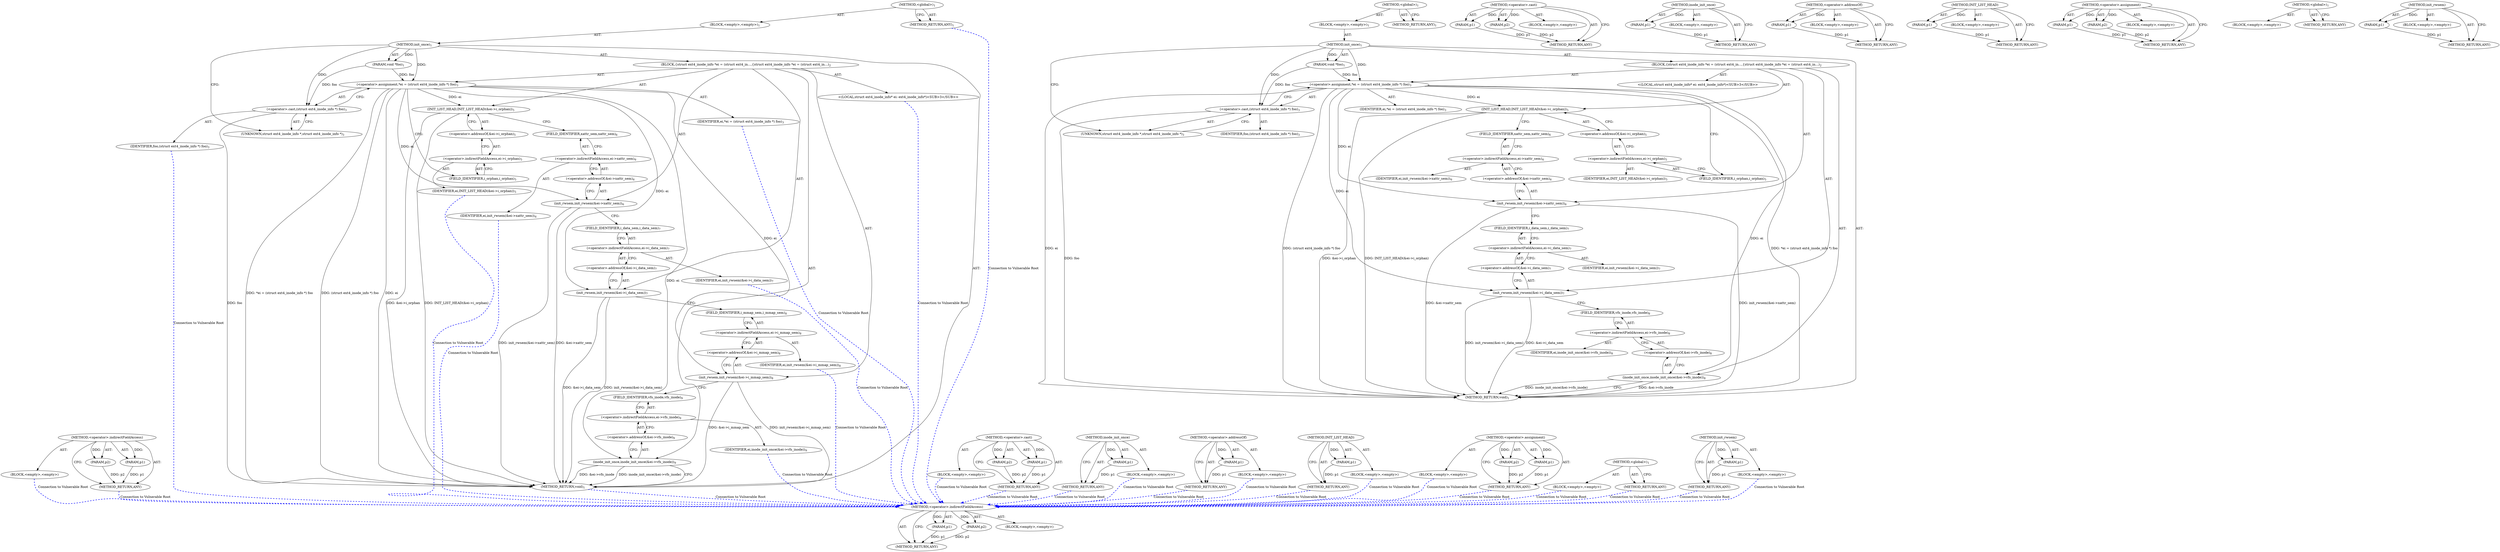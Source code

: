 digraph "init_rwsem" {
vulnerable_74 [label=<(METHOD,&lt;operator&gt;.indirectFieldAccess)>];
vulnerable_75 [label=<(PARAM,p1)>];
vulnerable_76 [label=<(PARAM,p2)>];
vulnerable_77 [label=<(BLOCK,&lt;empty&gt;,&lt;empty&gt;)>];
vulnerable_78 [label=<(METHOD_RETURN,ANY)>];
vulnerable_6 [label=<(METHOD,&lt;global&gt;)<SUB>1</SUB>>];
vulnerable_7 [label=<(BLOCK,&lt;empty&gt;,&lt;empty&gt;)<SUB>1</SUB>>];
vulnerable_8 [label=<(METHOD,init_once)<SUB>1</SUB>>];
vulnerable_9 [label=<(PARAM,void *foo)<SUB>1</SUB>>];
vulnerable_10 [label=<(BLOCK,{
	struct ext4_inode_info *ei = (struct ext4_in...,{
	struct ext4_inode_info *ei = (struct ext4_in...)<SUB>2</SUB>>];
vulnerable_11 [label="<(LOCAL,struct ext4_inode_info* ei: ext4_inode_info*)<SUB>3</SUB>>"];
vulnerable_12 [label=<(&lt;operator&gt;.assignment,*ei = (struct ext4_inode_info *) foo)<SUB>3</SUB>>];
vulnerable_13 [label=<(IDENTIFIER,ei,*ei = (struct ext4_inode_info *) foo)<SUB>3</SUB>>];
vulnerable_14 [label=<(&lt;operator&gt;.cast,(struct ext4_inode_info *) foo)<SUB>3</SUB>>];
vulnerable_15 [label=<(UNKNOWN,struct ext4_inode_info *,struct ext4_inode_info *)<SUB>3</SUB>>];
vulnerable_16 [label=<(IDENTIFIER,foo,(struct ext4_inode_info *) foo)<SUB>3</SUB>>];
vulnerable_17 [label=<(INIT_LIST_HEAD,INIT_LIST_HEAD(&amp;ei-&gt;i_orphan))<SUB>5</SUB>>];
vulnerable_18 [label=<(&lt;operator&gt;.addressOf,&amp;ei-&gt;i_orphan)<SUB>5</SUB>>];
vulnerable_19 [label=<(&lt;operator&gt;.indirectFieldAccess,ei-&gt;i_orphan)<SUB>5</SUB>>];
vulnerable_20 [label=<(IDENTIFIER,ei,INIT_LIST_HEAD(&amp;ei-&gt;i_orphan))<SUB>5</SUB>>];
vulnerable_21 [label=<(FIELD_IDENTIFIER,i_orphan,i_orphan)<SUB>5</SUB>>];
vulnerable_22 [label=<(init_rwsem,init_rwsem(&amp;ei-&gt;xattr_sem))<SUB>6</SUB>>];
vulnerable_23 [label=<(&lt;operator&gt;.addressOf,&amp;ei-&gt;xattr_sem)<SUB>6</SUB>>];
vulnerable_24 [label=<(&lt;operator&gt;.indirectFieldAccess,ei-&gt;xattr_sem)<SUB>6</SUB>>];
vulnerable_25 [label=<(IDENTIFIER,ei,init_rwsem(&amp;ei-&gt;xattr_sem))<SUB>6</SUB>>];
vulnerable_26 [label=<(FIELD_IDENTIFIER,xattr_sem,xattr_sem)<SUB>6</SUB>>];
vulnerable_27 [label=<(init_rwsem,init_rwsem(&amp;ei-&gt;i_data_sem))<SUB>7</SUB>>];
vulnerable_28 [label=<(&lt;operator&gt;.addressOf,&amp;ei-&gt;i_data_sem)<SUB>7</SUB>>];
vulnerable_29 [label=<(&lt;operator&gt;.indirectFieldAccess,ei-&gt;i_data_sem)<SUB>7</SUB>>];
vulnerable_30 [label=<(IDENTIFIER,ei,init_rwsem(&amp;ei-&gt;i_data_sem))<SUB>7</SUB>>];
vulnerable_31 [label=<(FIELD_IDENTIFIER,i_data_sem,i_data_sem)<SUB>7</SUB>>];
vulnerable_32 [label=<(inode_init_once,inode_init_once(&amp;ei-&gt;vfs_inode))<SUB>8</SUB>>];
vulnerable_33 [label=<(&lt;operator&gt;.addressOf,&amp;ei-&gt;vfs_inode)<SUB>8</SUB>>];
vulnerable_34 [label=<(&lt;operator&gt;.indirectFieldAccess,ei-&gt;vfs_inode)<SUB>8</SUB>>];
vulnerable_35 [label=<(IDENTIFIER,ei,inode_init_once(&amp;ei-&gt;vfs_inode))<SUB>8</SUB>>];
vulnerable_36 [label=<(FIELD_IDENTIFIER,vfs_inode,vfs_inode)<SUB>8</SUB>>];
vulnerable_37 [label=<(METHOD_RETURN,void)<SUB>1</SUB>>];
vulnerable_39 [label=<(METHOD_RETURN,ANY)<SUB>1</SUB>>];
vulnerable_61 [label=<(METHOD,&lt;operator&gt;.cast)>];
vulnerable_62 [label=<(PARAM,p1)>];
vulnerable_63 [label=<(PARAM,p2)>];
vulnerable_64 [label=<(BLOCK,&lt;empty&gt;,&lt;empty&gt;)>];
vulnerable_65 [label=<(METHOD_RETURN,ANY)>];
vulnerable_83 [label=<(METHOD,inode_init_once)>];
vulnerable_84 [label=<(PARAM,p1)>];
vulnerable_85 [label=<(BLOCK,&lt;empty&gt;,&lt;empty&gt;)>];
vulnerable_86 [label=<(METHOD_RETURN,ANY)>];
vulnerable_70 [label=<(METHOD,&lt;operator&gt;.addressOf)>];
vulnerable_71 [label=<(PARAM,p1)>];
vulnerable_72 [label=<(BLOCK,&lt;empty&gt;,&lt;empty&gt;)>];
vulnerable_73 [label=<(METHOD_RETURN,ANY)>];
vulnerable_66 [label=<(METHOD,INIT_LIST_HEAD)>];
vulnerable_67 [label=<(PARAM,p1)>];
vulnerable_68 [label=<(BLOCK,&lt;empty&gt;,&lt;empty&gt;)>];
vulnerable_69 [label=<(METHOD_RETURN,ANY)>];
vulnerable_56 [label=<(METHOD,&lt;operator&gt;.assignment)>];
vulnerable_57 [label=<(PARAM,p1)>];
vulnerable_58 [label=<(PARAM,p2)>];
vulnerable_59 [label=<(BLOCK,&lt;empty&gt;,&lt;empty&gt;)>];
vulnerable_60 [label=<(METHOD_RETURN,ANY)>];
vulnerable_50 [label=<(METHOD,&lt;global&gt;)<SUB>1</SUB>>];
vulnerable_51 [label=<(BLOCK,&lt;empty&gt;,&lt;empty&gt;)>];
vulnerable_52 [label=<(METHOD_RETURN,ANY)>];
vulnerable_79 [label=<(METHOD,init_rwsem)>];
vulnerable_80 [label=<(PARAM,p1)>];
vulnerable_81 [label=<(BLOCK,&lt;empty&gt;,&lt;empty&gt;)>];
vulnerable_82 [label=<(METHOD_RETURN,ANY)>];
fixed_79 [label=<(METHOD,&lt;operator&gt;.indirectFieldAccess)>];
fixed_80 [label=<(PARAM,p1)>];
fixed_81 [label=<(PARAM,p2)>];
fixed_82 [label=<(BLOCK,&lt;empty&gt;,&lt;empty&gt;)>];
fixed_83 [label=<(METHOD_RETURN,ANY)>];
fixed_6 [label=<(METHOD,&lt;global&gt;)<SUB>1</SUB>>];
fixed_7 [label=<(BLOCK,&lt;empty&gt;,&lt;empty&gt;)<SUB>1</SUB>>];
fixed_8 [label=<(METHOD,init_once)<SUB>1</SUB>>];
fixed_9 [label=<(PARAM,void *foo)<SUB>1</SUB>>];
fixed_10 [label=<(BLOCK,{
	struct ext4_inode_info *ei = (struct ext4_in...,{
	struct ext4_inode_info *ei = (struct ext4_in...)<SUB>2</SUB>>];
fixed_11 [label="<(LOCAL,struct ext4_inode_info* ei: ext4_inode_info*)<SUB>3</SUB>>"];
fixed_12 [label=<(&lt;operator&gt;.assignment,*ei = (struct ext4_inode_info *) foo)<SUB>3</SUB>>];
fixed_13 [label=<(IDENTIFIER,ei,*ei = (struct ext4_inode_info *) foo)<SUB>3</SUB>>];
fixed_14 [label=<(&lt;operator&gt;.cast,(struct ext4_inode_info *) foo)<SUB>3</SUB>>];
fixed_15 [label=<(UNKNOWN,struct ext4_inode_info *,struct ext4_inode_info *)<SUB>3</SUB>>];
fixed_16 [label=<(IDENTIFIER,foo,(struct ext4_inode_info *) foo)<SUB>3</SUB>>];
fixed_17 [label=<(INIT_LIST_HEAD,INIT_LIST_HEAD(&amp;ei-&gt;i_orphan))<SUB>5</SUB>>];
fixed_18 [label=<(&lt;operator&gt;.addressOf,&amp;ei-&gt;i_orphan)<SUB>5</SUB>>];
fixed_19 [label=<(&lt;operator&gt;.indirectFieldAccess,ei-&gt;i_orphan)<SUB>5</SUB>>];
fixed_20 [label=<(IDENTIFIER,ei,INIT_LIST_HEAD(&amp;ei-&gt;i_orphan))<SUB>5</SUB>>];
fixed_21 [label=<(FIELD_IDENTIFIER,i_orphan,i_orphan)<SUB>5</SUB>>];
fixed_22 [label=<(init_rwsem,init_rwsem(&amp;ei-&gt;xattr_sem))<SUB>6</SUB>>];
fixed_23 [label=<(&lt;operator&gt;.addressOf,&amp;ei-&gt;xattr_sem)<SUB>6</SUB>>];
fixed_24 [label=<(&lt;operator&gt;.indirectFieldAccess,ei-&gt;xattr_sem)<SUB>6</SUB>>];
fixed_25 [label=<(IDENTIFIER,ei,init_rwsem(&amp;ei-&gt;xattr_sem))<SUB>6</SUB>>];
fixed_26 [label=<(FIELD_IDENTIFIER,xattr_sem,xattr_sem)<SUB>6</SUB>>];
fixed_27 [label=<(init_rwsem,init_rwsem(&amp;ei-&gt;i_data_sem))<SUB>7</SUB>>];
fixed_28 [label=<(&lt;operator&gt;.addressOf,&amp;ei-&gt;i_data_sem)<SUB>7</SUB>>];
fixed_29 [label=<(&lt;operator&gt;.indirectFieldAccess,ei-&gt;i_data_sem)<SUB>7</SUB>>];
fixed_30 [label=<(IDENTIFIER,ei,init_rwsem(&amp;ei-&gt;i_data_sem))<SUB>7</SUB>>];
fixed_31 [label=<(FIELD_IDENTIFIER,i_data_sem,i_data_sem)<SUB>7</SUB>>];
fixed_32 [label=<(init_rwsem,init_rwsem(&amp;ei-&gt;i_mmap_sem))<SUB>8</SUB>>];
fixed_33 [label=<(&lt;operator&gt;.addressOf,&amp;ei-&gt;i_mmap_sem)<SUB>8</SUB>>];
fixed_34 [label=<(&lt;operator&gt;.indirectFieldAccess,ei-&gt;i_mmap_sem)<SUB>8</SUB>>];
fixed_35 [label=<(IDENTIFIER,ei,init_rwsem(&amp;ei-&gt;i_mmap_sem))<SUB>8</SUB>>];
fixed_36 [label=<(FIELD_IDENTIFIER,i_mmap_sem,i_mmap_sem)<SUB>8</SUB>>];
fixed_37 [label=<(inode_init_once,inode_init_once(&amp;ei-&gt;vfs_inode))<SUB>9</SUB>>];
fixed_38 [label=<(&lt;operator&gt;.addressOf,&amp;ei-&gt;vfs_inode)<SUB>9</SUB>>];
fixed_39 [label=<(&lt;operator&gt;.indirectFieldAccess,ei-&gt;vfs_inode)<SUB>9</SUB>>];
fixed_40 [label=<(IDENTIFIER,ei,inode_init_once(&amp;ei-&gt;vfs_inode))<SUB>9</SUB>>];
fixed_41 [label=<(FIELD_IDENTIFIER,vfs_inode,vfs_inode)<SUB>9</SUB>>];
fixed_42 [label=<(METHOD_RETURN,void)<SUB>1</SUB>>];
fixed_44 [label=<(METHOD_RETURN,ANY)<SUB>1</SUB>>];
fixed_66 [label=<(METHOD,&lt;operator&gt;.cast)>];
fixed_67 [label=<(PARAM,p1)>];
fixed_68 [label=<(PARAM,p2)>];
fixed_69 [label=<(BLOCK,&lt;empty&gt;,&lt;empty&gt;)>];
fixed_70 [label=<(METHOD_RETURN,ANY)>];
fixed_88 [label=<(METHOD,inode_init_once)>];
fixed_89 [label=<(PARAM,p1)>];
fixed_90 [label=<(BLOCK,&lt;empty&gt;,&lt;empty&gt;)>];
fixed_91 [label=<(METHOD_RETURN,ANY)>];
fixed_75 [label=<(METHOD,&lt;operator&gt;.addressOf)>];
fixed_76 [label=<(PARAM,p1)>];
fixed_77 [label=<(BLOCK,&lt;empty&gt;,&lt;empty&gt;)>];
fixed_78 [label=<(METHOD_RETURN,ANY)>];
fixed_71 [label=<(METHOD,INIT_LIST_HEAD)>];
fixed_72 [label=<(PARAM,p1)>];
fixed_73 [label=<(BLOCK,&lt;empty&gt;,&lt;empty&gt;)>];
fixed_74 [label=<(METHOD_RETURN,ANY)>];
fixed_61 [label=<(METHOD,&lt;operator&gt;.assignment)>];
fixed_62 [label=<(PARAM,p1)>];
fixed_63 [label=<(PARAM,p2)>];
fixed_64 [label=<(BLOCK,&lt;empty&gt;,&lt;empty&gt;)>];
fixed_65 [label=<(METHOD_RETURN,ANY)>];
fixed_55 [label=<(METHOD,&lt;global&gt;)<SUB>1</SUB>>];
fixed_56 [label=<(BLOCK,&lt;empty&gt;,&lt;empty&gt;)>];
fixed_57 [label=<(METHOD_RETURN,ANY)>];
fixed_84 [label=<(METHOD,init_rwsem)>];
fixed_85 [label=<(PARAM,p1)>];
fixed_86 [label=<(BLOCK,&lt;empty&gt;,&lt;empty&gt;)>];
fixed_87 [label=<(METHOD_RETURN,ANY)>];
vulnerable_74 -> vulnerable_75  [key=0, label="AST: "];
vulnerable_74 -> vulnerable_75  [key=1, label="DDG: "];
vulnerable_74 -> vulnerable_77  [key=0, label="AST: "];
vulnerable_74 -> vulnerable_76  [key=0, label="AST: "];
vulnerable_74 -> vulnerable_76  [key=1, label="DDG: "];
vulnerable_74 -> vulnerable_78  [key=0, label="AST: "];
vulnerable_74 -> vulnerable_78  [key=1, label="CFG: "];
vulnerable_75 -> vulnerable_78  [key=0, label="DDG: p1"];
vulnerable_76 -> vulnerable_78  [key=0, label="DDG: p2"];
vulnerable_6 -> vulnerable_7  [key=0, label="AST: "];
vulnerable_6 -> vulnerable_39  [key=0, label="AST: "];
vulnerable_6 -> vulnerable_39  [key=1, label="CFG: "];
vulnerable_7 -> vulnerable_8  [key=0, label="AST: "];
vulnerable_8 -> vulnerable_9  [key=0, label="AST: "];
vulnerable_8 -> vulnerable_9  [key=1, label="DDG: "];
vulnerable_8 -> vulnerable_10  [key=0, label="AST: "];
vulnerable_8 -> vulnerable_37  [key=0, label="AST: "];
vulnerable_8 -> vulnerable_15  [key=0, label="CFG: "];
vulnerable_8 -> vulnerable_12  [key=0, label="DDG: "];
vulnerable_8 -> vulnerable_14  [key=0, label="DDG: "];
vulnerable_9 -> vulnerable_12  [key=0, label="DDG: foo"];
vulnerable_9 -> vulnerable_14  [key=0, label="DDG: foo"];
vulnerable_10 -> vulnerable_11  [key=0, label="AST: "];
vulnerable_10 -> vulnerable_12  [key=0, label="AST: "];
vulnerable_10 -> vulnerable_17  [key=0, label="AST: "];
vulnerable_10 -> vulnerable_22  [key=0, label="AST: "];
vulnerable_10 -> vulnerable_27  [key=0, label="AST: "];
vulnerable_10 -> vulnerable_32  [key=0, label="AST: "];
vulnerable_12 -> vulnerable_13  [key=0, label="AST: "];
vulnerable_12 -> vulnerable_14  [key=0, label="AST: "];
vulnerable_12 -> vulnerable_21  [key=0, label="CFG: "];
vulnerable_12 -> vulnerable_37  [key=0, label="DDG: ei"];
vulnerable_12 -> vulnerable_37  [key=1, label="DDG: (struct ext4_inode_info *) foo"];
vulnerable_12 -> vulnerable_37  [key=2, label="DDG: *ei = (struct ext4_inode_info *) foo"];
vulnerable_12 -> vulnerable_17  [key=0, label="DDG: ei"];
vulnerable_12 -> vulnerable_22  [key=0, label="DDG: ei"];
vulnerable_12 -> vulnerable_27  [key=0, label="DDG: ei"];
vulnerable_12 -> vulnerable_32  [key=0, label="DDG: ei"];
vulnerable_14 -> vulnerable_15  [key=0, label="AST: "];
vulnerable_14 -> vulnerable_16  [key=0, label="AST: "];
vulnerable_14 -> vulnerable_12  [key=0, label="CFG: "];
vulnerable_14 -> vulnerable_37  [key=0, label="DDG: foo"];
vulnerable_15 -> vulnerable_14  [key=0, label="CFG: "];
vulnerable_17 -> vulnerable_18  [key=0, label="AST: "];
vulnerable_17 -> vulnerable_26  [key=0, label="CFG: "];
vulnerable_17 -> vulnerable_37  [key=0, label="DDG: &amp;ei-&gt;i_orphan"];
vulnerable_17 -> vulnerable_37  [key=1, label="DDG: INIT_LIST_HEAD(&amp;ei-&gt;i_orphan)"];
vulnerable_18 -> vulnerable_19  [key=0, label="AST: "];
vulnerable_18 -> vulnerable_17  [key=0, label="CFG: "];
vulnerable_19 -> vulnerable_20  [key=0, label="AST: "];
vulnerable_19 -> vulnerable_21  [key=0, label="AST: "];
vulnerable_19 -> vulnerable_18  [key=0, label="CFG: "];
vulnerable_21 -> vulnerable_19  [key=0, label="CFG: "];
vulnerable_22 -> vulnerable_23  [key=0, label="AST: "];
vulnerable_22 -> vulnerable_31  [key=0, label="CFG: "];
vulnerable_22 -> vulnerable_37  [key=0, label="DDG: &amp;ei-&gt;xattr_sem"];
vulnerable_22 -> vulnerable_37  [key=1, label="DDG: init_rwsem(&amp;ei-&gt;xattr_sem)"];
vulnerable_23 -> vulnerable_24  [key=0, label="AST: "];
vulnerable_23 -> vulnerable_22  [key=0, label="CFG: "];
vulnerable_24 -> vulnerable_25  [key=0, label="AST: "];
vulnerable_24 -> vulnerable_26  [key=0, label="AST: "];
vulnerable_24 -> vulnerable_23  [key=0, label="CFG: "];
vulnerable_26 -> vulnerable_24  [key=0, label="CFG: "];
vulnerable_27 -> vulnerable_28  [key=0, label="AST: "];
vulnerable_27 -> vulnerable_36  [key=0, label="CFG: "];
vulnerable_27 -> vulnerable_37  [key=0, label="DDG: &amp;ei-&gt;i_data_sem"];
vulnerable_27 -> vulnerable_37  [key=1, label="DDG: init_rwsem(&amp;ei-&gt;i_data_sem)"];
vulnerable_28 -> vulnerable_29  [key=0, label="AST: "];
vulnerable_28 -> vulnerable_27  [key=0, label="CFG: "];
vulnerable_29 -> vulnerable_30  [key=0, label="AST: "];
vulnerable_29 -> vulnerable_31  [key=0, label="AST: "];
vulnerable_29 -> vulnerable_28  [key=0, label="CFG: "];
vulnerable_31 -> vulnerable_29  [key=0, label="CFG: "];
vulnerable_32 -> vulnerable_33  [key=0, label="AST: "];
vulnerable_32 -> vulnerable_37  [key=0, label="CFG: "];
vulnerable_32 -> vulnerable_37  [key=1, label="DDG: &amp;ei-&gt;vfs_inode"];
vulnerable_32 -> vulnerable_37  [key=2, label="DDG: inode_init_once(&amp;ei-&gt;vfs_inode)"];
vulnerable_33 -> vulnerable_34  [key=0, label="AST: "];
vulnerable_33 -> vulnerable_32  [key=0, label="CFG: "];
vulnerable_34 -> vulnerable_35  [key=0, label="AST: "];
vulnerable_34 -> vulnerable_36  [key=0, label="AST: "];
vulnerable_34 -> vulnerable_33  [key=0, label="CFG: "];
vulnerable_36 -> vulnerable_34  [key=0, label="CFG: "];
vulnerable_61 -> vulnerable_62  [key=0, label="AST: "];
vulnerable_61 -> vulnerable_62  [key=1, label="DDG: "];
vulnerable_61 -> vulnerable_64  [key=0, label="AST: "];
vulnerable_61 -> vulnerable_63  [key=0, label="AST: "];
vulnerable_61 -> vulnerable_63  [key=1, label="DDG: "];
vulnerable_61 -> vulnerable_65  [key=0, label="AST: "];
vulnerable_61 -> vulnerable_65  [key=1, label="CFG: "];
vulnerable_62 -> vulnerable_65  [key=0, label="DDG: p1"];
vulnerable_63 -> vulnerable_65  [key=0, label="DDG: p2"];
vulnerable_83 -> vulnerable_84  [key=0, label="AST: "];
vulnerable_83 -> vulnerable_84  [key=1, label="DDG: "];
vulnerable_83 -> vulnerable_85  [key=0, label="AST: "];
vulnerable_83 -> vulnerable_86  [key=0, label="AST: "];
vulnerable_83 -> vulnerable_86  [key=1, label="CFG: "];
vulnerable_84 -> vulnerable_86  [key=0, label="DDG: p1"];
vulnerable_70 -> vulnerable_71  [key=0, label="AST: "];
vulnerable_70 -> vulnerable_71  [key=1, label="DDG: "];
vulnerable_70 -> vulnerable_72  [key=0, label="AST: "];
vulnerable_70 -> vulnerable_73  [key=0, label="AST: "];
vulnerable_70 -> vulnerable_73  [key=1, label="CFG: "];
vulnerable_71 -> vulnerable_73  [key=0, label="DDG: p1"];
vulnerable_66 -> vulnerable_67  [key=0, label="AST: "];
vulnerable_66 -> vulnerable_67  [key=1, label="DDG: "];
vulnerable_66 -> vulnerable_68  [key=0, label="AST: "];
vulnerable_66 -> vulnerable_69  [key=0, label="AST: "];
vulnerable_66 -> vulnerable_69  [key=1, label="CFG: "];
vulnerable_67 -> vulnerable_69  [key=0, label="DDG: p1"];
vulnerable_56 -> vulnerable_57  [key=0, label="AST: "];
vulnerable_56 -> vulnerable_57  [key=1, label="DDG: "];
vulnerable_56 -> vulnerable_59  [key=0, label="AST: "];
vulnerable_56 -> vulnerable_58  [key=0, label="AST: "];
vulnerable_56 -> vulnerable_58  [key=1, label="DDG: "];
vulnerable_56 -> vulnerable_60  [key=0, label="AST: "];
vulnerable_56 -> vulnerable_60  [key=1, label="CFG: "];
vulnerable_57 -> vulnerable_60  [key=0, label="DDG: p1"];
vulnerable_58 -> vulnerable_60  [key=0, label="DDG: p2"];
vulnerable_50 -> vulnerable_51  [key=0, label="AST: "];
vulnerable_50 -> vulnerable_52  [key=0, label="AST: "];
vulnerable_50 -> vulnerable_52  [key=1, label="CFG: "];
vulnerable_79 -> vulnerable_80  [key=0, label="AST: "];
vulnerable_79 -> vulnerable_80  [key=1, label="DDG: "];
vulnerable_79 -> vulnerable_81  [key=0, label="AST: "];
vulnerable_79 -> vulnerable_82  [key=0, label="AST: "];
vulnerable_79 -> vulnerable_82  [key=1, label="CFG: "];
vulnerable_80 -> vulnerable_82  [key=0, label="DDG: p1"];
fixed_79 -> fixed_80  [key=0, label="AST: "];
fixed_79 -> fixed_80  [key=1, label="DDG: "];
fixed_79 -> fixed_82  [key=0, label="AST: "];
fixed_79 -> fixed_81  [key=0, label="AST: "];
fixed_79 -> fixed_81  [key=1, label="DDG: "];
fixed_79 -> fixed_83  [key=0, label="AST: "];
fixed_79 -> fixed_83  [key=1, label="CFG: "];
fixed_80 -> fixed_83  [key=0, label="DDG: p1"];
fixed_81 -> fixed_83  [key=0, label="DDG: p2"];
fixed_82 -> vulnerable_74  [color=blue, key=0, label="Connection to Vulnerable Root", penwidth="2.0", style=dashed];
fixed_83 -> vulnerable_74  [color=blue, key=0, label="Connection to Vulnerable Root", penwidth="2.0", style=dashed];
fixed_6 -> fixed_7  [key=0, label="AST: "];
fixed_6 -> fixed_44  [key=0, label="AST: "];
fixed_6 -> fixed_44  [key=1, label="CFG: "];
fixed_7 -> fixed_8  [key=0, label="AST: "];
fixed_8 -> fixed_9  [key=0, label="AST: "];
fixed_8 -> fixed_9  [key=1, label="DDG: "];
fixed_8 -> fixed_10  [key=0, label="AST: "];
fixed_8 -> fixed_42  [key=0, label="AST: "];
fixed_8 -> fixed_15  [key=0, label="CFG: "];
fixed_8 -> fixed_12  [key=0, label="DDG: "];
fixed_8 -> fixed_14  [key=0, label="DDG: "];
fixed_9 -> fixed_12  [key=0, label="DDG: foo"];
fixed_9 -> fixed_14  [key=0, label="DDG: foo"];
fixed_10 -> fixed_11  [key=0, label="AST: "];
fixed_10 -> fixed_12  [key=0, label="AST: "];
fixed_10 -> fixed_17  [key=0, label="AST: "];
fixed_10 -> fixed_22  [key=0, label="AST: "];
fixed_10 -> fixed_27  [key=0, label="AST: "];
fixed_10 -> fixed_32  [key=0, label="AST: "];
fixed_10 -> fixed_37  [key=0, label="AST: "];
fixed_11 -> vulnerable_74  [color=blue, key=0, label="Connection to Vulnerable Root", penwidth="2.0", style=dashed];
fixed_12 -> fixed_13  [key=0, label="AST: "];
fixed_12 -> fixed_14  [key=0, label="AST: "];
fixed_12 -> fixed_21  [key=0, label="CFG: "];
fixed_12 -> fixed_42  [key=0, label="DDG: ei"];
fixed_12 -> fixed_42  [key=1, label="DDG: (struct ext4_inode_info *) foo"];
fixed_12 -> fixed_42  [key=2, label="DDG: *ei = (struct ext4_inode_info *) foo"];
fixed_12 -> fixed_17  [key=0, label="DDG: ei"];
fixed_12 -> fixed_22  [key=0, label="DDG: ei"];
fixed_12 -> fixed_27  [key=0, label="DDG: ei"];
fixed_12 -> fixed_32  [key=0, label="DDG: ei"];
fixed_12 -> fixed_37  [key=0, label="DDG: ei"];
fixed_13 -> vulnerable_74  [color=blue, key=0, label="Connection to Vulnerable Root", penwidth="2.0", style=dashed];
fixed_14 -> fixed_15  [key=0, label="AST: "];
fixed_14 -> fixed_16  [key=0, label="AST: "];
fixed_14 -> fixed_12  [key=0, label="CFG: "];
fixed_14 -> fixed_42  [key=0, label="DDG: foo"];
fixed_15 -> fixed_14  [key=0, label="CFG: "];
fixed_16 -> vulnerable_74  [color=blue, key=0, label="Connection to Vulnerable Root", penwidth="2.0", style=dashed];
fixed_17 -> fixed_18  [key=0, label="AST: "];
fixed_17 -> fixed_26  [key=0, label="CFG: "];
fixed_17 -> fixed_42  [key=0, label="DDG: &amp;ei-&gt;i_orphan"];
fixed_17 -> fixed_42  [key=1, label="DDG: INIT_LIST_HEAD(&amp;ei-&gt;i_orphan)"];
fixed_18 -> fixed_19  [key=0, label="AST: "];
fixed_18 -> fixed_17  [key=0, label="CFG: "];
fixed_19 -> fixed_20  [key=0, label="AST: "];
fixed_19 -> fixed_21  [key=0, label="AST: "];
fixed_19 -> fixed_18  [key=0, label="CFG: "];
fixed_20 -> vulnerable_74  [color=blue, key=0, label="Connection to Vulnerable Root", penwidth="2.0", style=dashed];
fixed_21 -> fixed_19  [key=0, label="CFG: "];
fixed_22 -> fixed_23  [key=0, label="AST: "];
fixed_22 -> fixed_31  [key=0, label="CFG: "];
fixed_22 -> fixed_42  [key=0, label="DDG: &amp;ei-&gt;xattr_sem"];
fixed_22 -> fixed_42  [key=1, label="DDG: init_rwsem(&amp;ei-&gt;xattr_sem)"];
fixed_23 -> fixed_24  [key=0, label="AST: "];
fixed_23 -> fixed_22  [key=0, label="CFG: "];
fixed_24 -> fixed_25  [key=0, label="AST: "];
fixed_24 -> fixed_26  [key=0, label="AST: "];
fixed_24 -> fixed_23  [key=0, label="CFG: "];
fixed_25 -> vulnerable_74  [color=blue, key=0, label="Connection to Vulnerable Root", penwidth="2.0", style=dashed];
fixed_26 -> fixed_24  [key=0, label="CFG: "];
fixed_27 -> fixed_28  [key=0, label="AST: "];
fixed_27 -> fixed_36  [key=0, label="CFG: "];
fixed_27 -> fixed_42  [key=0, label="DDG: &amp;ei-&gt;i_data_sem"];
fixed_27 -> fixed_42  [key=1, label="DDG: init_rwsem(&amp;ei-&gt;i_data_sem)"];
fixed_28 -> fixed_29  [key=0, label="AST: "];
fixed_28 -> fixed_27  [key=0, label="CFG: "];
fixed_29 -> fixed_30  [key=0, label="AST: "];
fixed_29 -> fixed_31  [key=0, label="AST: "];
fixed_29 -> fixed_28  [key=0, label="CFG: "];
fixed_30 -> vulnerable_74  [color=blue, key=0, label="Connection to Vulnerable Root", penwidth="2.0", style=dashed];
fixed_31 -> fixed_29  [key=0, label="CFG: "];
fixed_32 -> fixed_33  [key=0, label="AST: "];
fixed_32 -> fixed_41  [key=0, label="CFG: "];
fixed_32 -> fixed_42  [key=0, label="DDG: &amp;ei-&gt;i_mmap_sem"];
fixed_32 -> fixed_42  [key=1, label="DDG: init_rwsem(&amp;ei-&gt;i_mmap_sem)"];
fixed_33 -> fixed_34  [key=0, label="AST: "];
fixed_33 -> fixed_32  [key=0, label="CFG: "];
fixed_34 -> fixed_35  [key=0, label="AST: "];
fixed_34 -> fixed_36  [key=0, label="AST: "];
fixed_34 -> fixed_33  [key=0, label="CFG: "];
fixed_35 -> vulnerable_74  [color=blue, key=0, label="Connection to Vulnerable Root", penwidth="2.0", style=dashed];
fixed_36 -> fixed_34  [key=0, label="CFG: "];
fixed_37 -> fixed_38  [key=0, label="AST: "];
fixed_37 -> fixed_42  [key=0, label="CFG: "];
fixed_37 -> fixed_42  [key=1, label="DDG: &amp;ei-&gt;vfs_inode"];
fixed_37 -> fixed_42  [key=2, label="DDG: inode_init_once(&amp;ei-&gt;vfs_inode)"];
fixed_38 -> fixed_39  [key=0, label="AST: "];
fixed_38 -> fixed_37  [key=0, label="CFG: "];
fixed_39 -> fixed_40  [key=0, label="AST: "];
fixed_39 -> fixed_41  [key=0, label="AST: "];
fixed_39 -> fixed_38  [key=0, label="CFG: "];
fixed_40 -> vulnerable_74  [color=blue, key=0, label="Connection to Vulnerable Root", penwidth="2.0", style=dashed];
fixed_41 -> fixed_39  [key=0, label="CFG: "];
fixed_42 -> vulnerable_74  [color=blue, key=0, label="Connection to Vulnerable Root", penwidth="2.0", style=dashed];
fixed_44 -> vulnerable_74  [color=blue, key=0, label="Connection to Vulnerable Root", penwidth="2.0", style=dashed];
fixed_66 -> fixed_67  [key=0, label="AST: "];
fixed_66 -> fixed_67  [key=1, label="DDG: "];
fixed_66 -> fixed_69  [key=0, label="AST: "];
fixed_66 -> fixed_68  [key=0, label="AST: "];
fixed_66 -> fixed_68  [key=1, label="DDG: "];
fixed_66 -> fixed_70  [key=0, label="AST: "];
fixed_66 -> fixed_70  [key=1, label="CFG: "];
fixed_67 -> fixed_70  [key=0, label="DDG: p1"];
fixed_68 -> fixed_70  [key=0, label="DDG: p2"];
fixed_69 -> vulnerable_74  [color=blue, key=0, label="Connection to Vulnerable Root", penwidth="2.0", style=dashed];
fixed_70 -> vulnerable_74  [color=blue, key=0, label="Connection to Vulnerable Root", penwidth="2.0", style=dashed];
fixed_88 -> fixed_89  [key=0, label="AST: "];
fixed_88 -> fixed_89  [key=1, label="DDG: "];
fixed_88 -> fixed_90  [key=0, label="AST: "];
fixed_88 -> fixed_91  [key=0, label="AST: "];
fixed_88 -> fixed_91  [key=1, label="CFG: "];
fixed_89 -> fixed_91  [key=0, label="DDG: p1"];
fixed_90 -> vulnerable_74  [color=blue, key=0, label="Connection to Vulnerable Root", penwidth="2.0", style=dashed];
fixed_91 -> vulnerable_74  [color=blue, key=0, label="Connection to Vulnerable Root", penwidth="2.0", style=dashed];
fixed_75 -> fixed_76  [key=0, label="AST: "];
fixed_75 -> fixed_76  [key=1, label="DDG: "];
fixed_75 -> fixed_77  [key=0, label="AST: "];
fixed_75 -> fixed_78  [key=0, label="AST: "];
fixed_75 -> fixed_78  [key=1, label="CFG: "];
fixed_76 -> fixed_78  [key=0, label="DDG: p1"];
fixed_77 -> vulnerable_74  [color=blue, key=0, label="Connection to Vulnerable Root", penwidth="2.0", style=dashed];
fixed_78 -> vulnerable_74  [color=blue, key=0, label="Connection to Vulnerable Root", penwidth="2.0", style=dashed];
fixed_71 -> fixed_72  [key=0, label="AST: "];
fixed_71 -> fixed_72  [key=1, label="DDG: "];
fixed_71 -> fixed_73  [key=0, label="AST: "];
fixed_71 -> fixed_74  [key=0, label="AST: "];
fixed_71 -> fixed_74  [key=1, label="CFG: "];
fixed_72 -> fixed_74  [key=0, label="DDG: p1"];
fixed_73 -> vulnerable_74  [color=blue, key=0, label="Connection to Vulnerable Root", penwidth="2.0", style=dashed];
fixed_74 -> vulnerable_74  [color=blue, key=0, label="Connection to Vulnerable Root", penwidth="2.0", style=dashed];
fixed_61 -> fixed_62  [key=0, label="AST: "];
fixed_61 -> fixed_62  [key=1, label="DDG: "];
fixed_61 -> fixed_64  [key=0, label="AST: "];
fixed_61 -> fixed_63  [key=0, label="AST: "];
fixed_61 -> fixed_63  [key=1, label="DDG: "];
fixed_61 -> fixed_65  [key=0, label="AST: "];
fixed_61 -> fixed_65  [key=1, label="CFG: "];
fixed_62 -> fixed_65  [key=0, label="DDG: p1"];
fixed_63 -> fixed_65  [key=0, label="DDG: p2"];
fixed_64 -> vulnerable_74  [color=blue, key=0, label="Connection to Vulnerable Root", penwidth="2.0", style=dashed];
fixed_65 -> vulnerable_74  [color=blue, key=0, label="Connection to Vulnerable Root", penwidth="2.0", style=dashed];
fixed_55 -> fixed_56  [key=0, label="AST: "];
fixed_55 -> fixed_57  [key=0, label="AST: "];
fixed_55 -> fixed_57  [key=1, label="CFG: "];
fixed_56 -> vulnerable_74  [color=blue, key=0, label="Connection to Vulnerable Root", penwidth="2.0", style=dashed];
fixed_57 -> vulnerable_74  [color=blue, key=0, label="Connection to Vulnerable Root", penwidth="2.0", style=dashed];
fixed_84 -> fixed_85  [key=0, label="AST: "];
fixed_84 -> fixed_85  [key=1, label="DDG: "];
fixed_84 -> fixed_86  [key=0, label="AST: "];
fixed_84 -> fixed_87  [key=0, label="AST: "];
fixed_84 -> fixed_87  [key=1, label="CFG: "];
fixed_85 -> fixed_87  [key=0, label="DDG: p1"];
fixed_86 -> vulnerable_74  [color=blue, key=0, label="Connection to Vulnerable Root", penwidth="2.0", style=dashed];
fixed_87 -> vulnerable_74  [color=blue, key=0, label="Connection to Vulnerable Root", penwidth="2.0", style=dashed];
}
